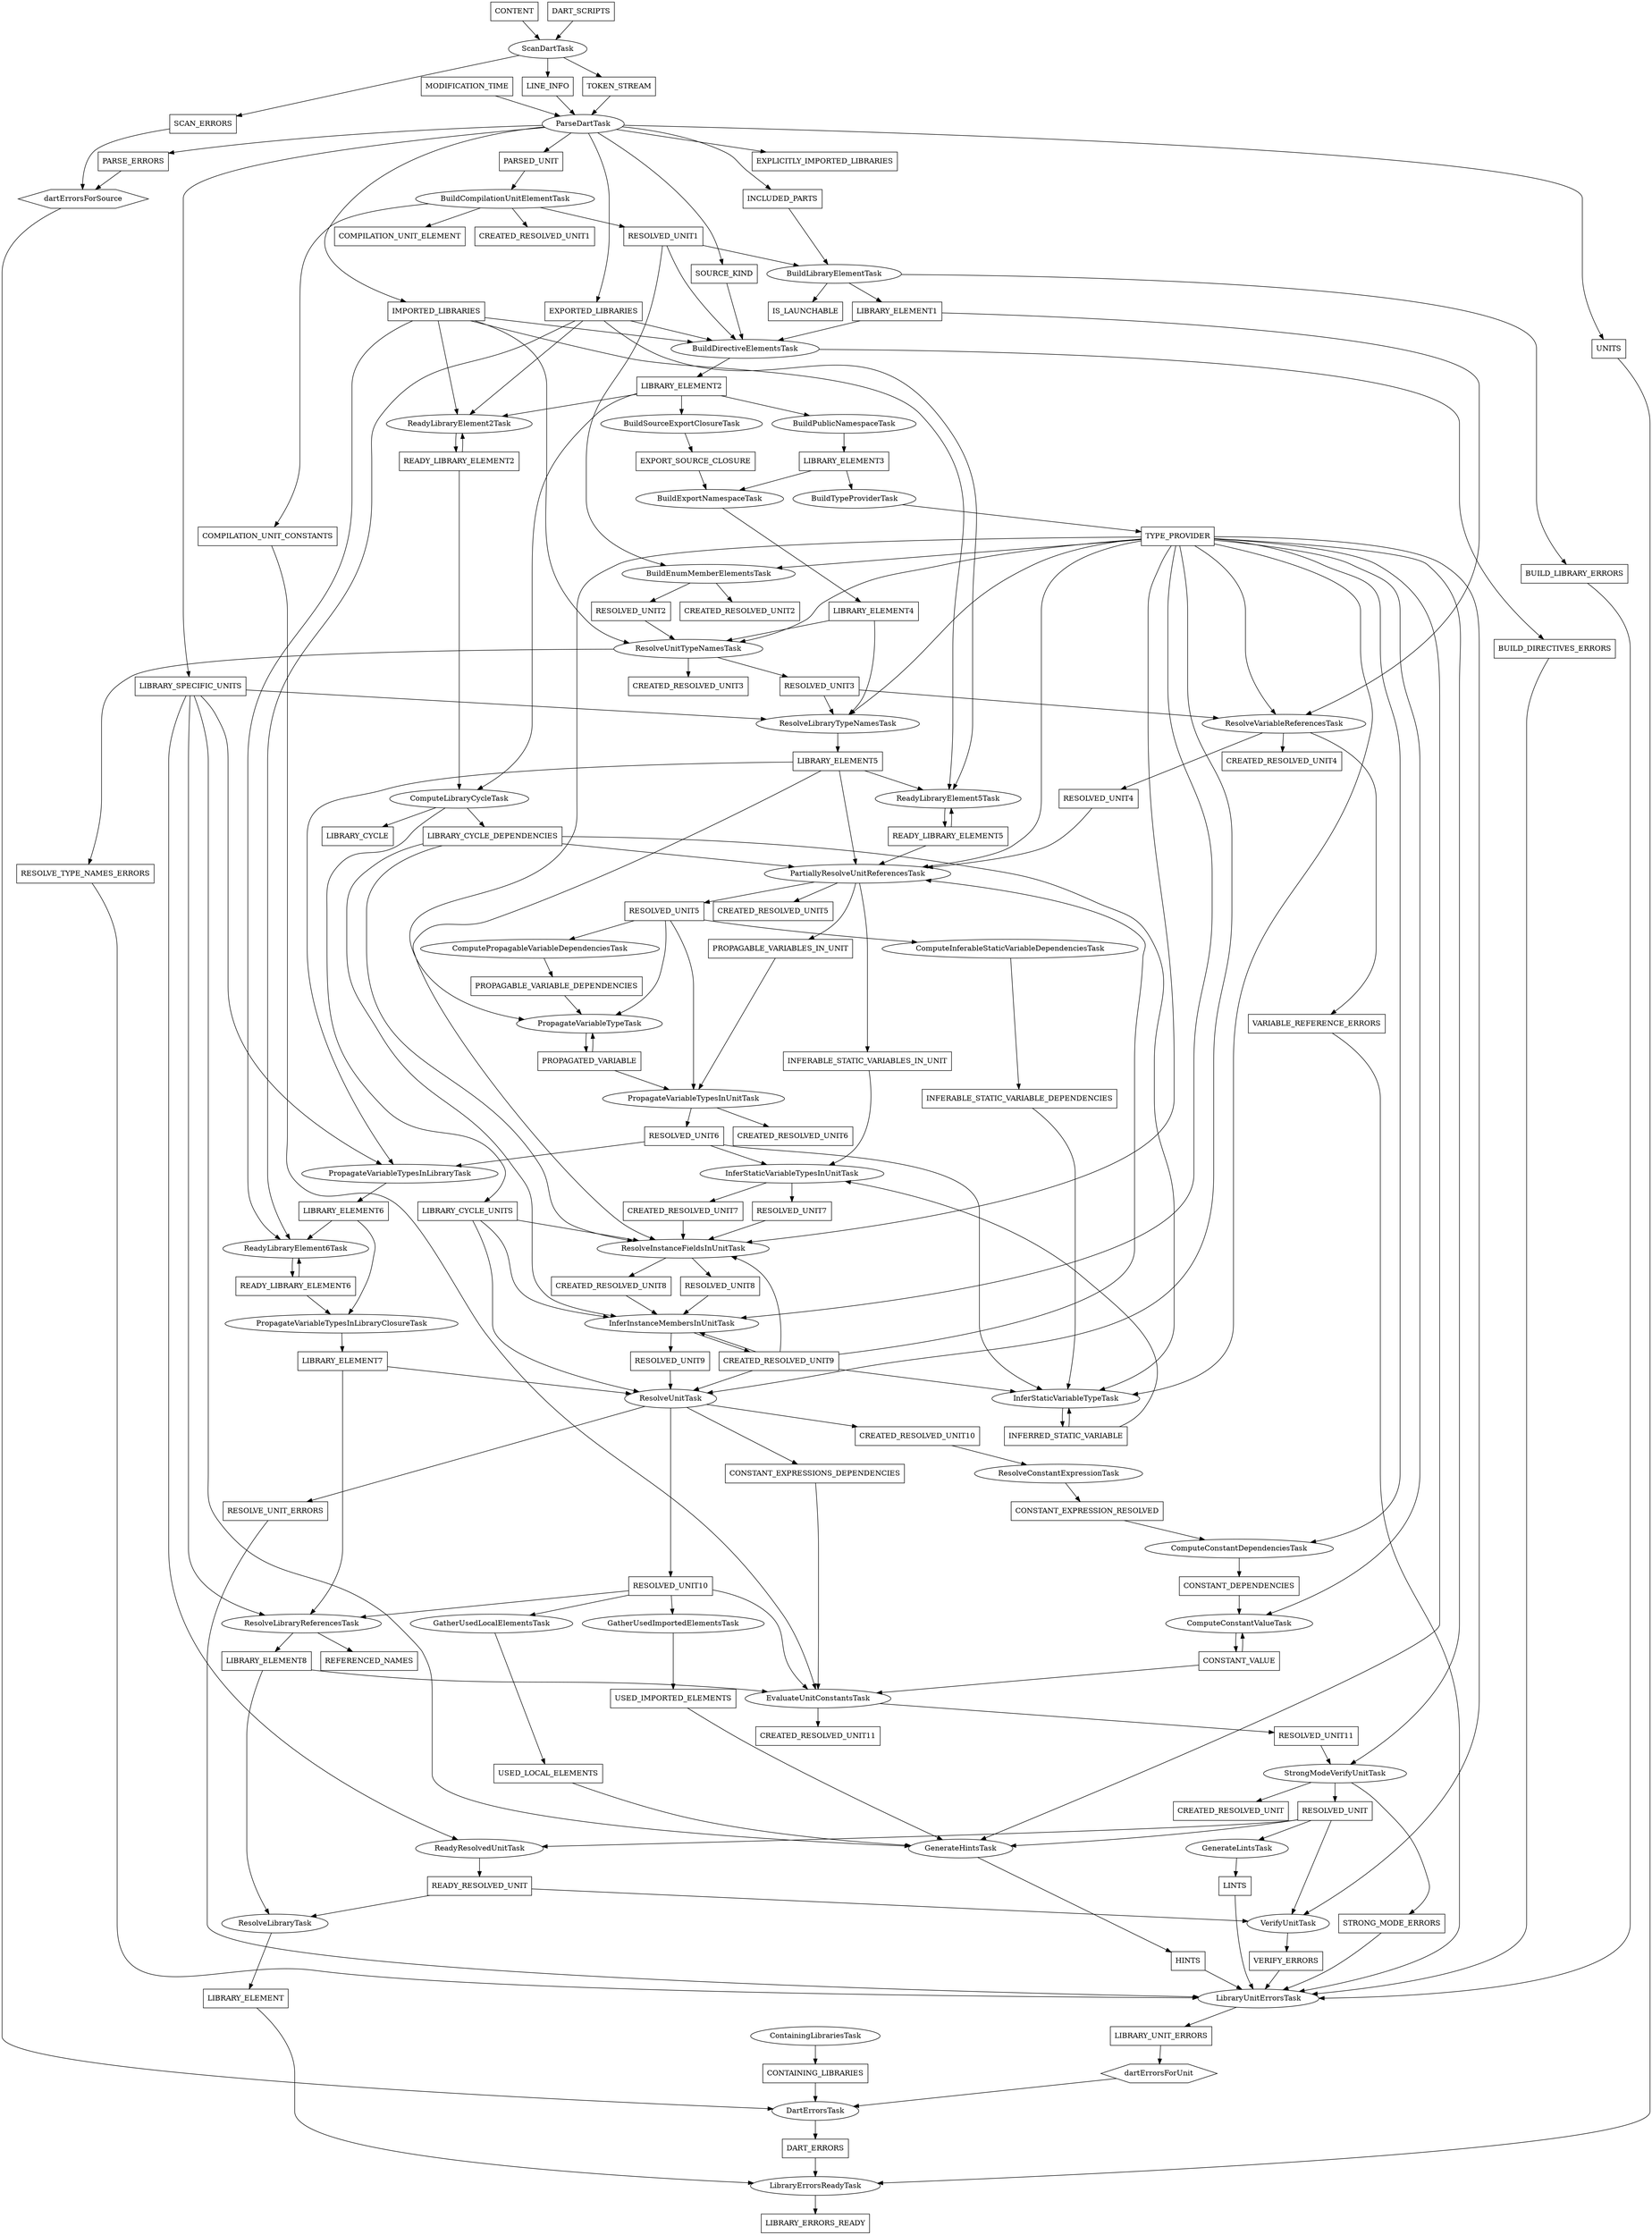 // Copyright (c) 2015, the Dart project authors.  Please see the AUTHORS file
// for details. All rights reserved. Use of this source code is governed by a
// BSD-style license that can be found in the LICENSE file.
//
// This file has been automatically generated.  Please do not edit it manually.
// To regenerate the file, use the script
// "pkg/analyzer/tool/task_dependency_graph/generate.dart".
//
// To render this graph using Graphviz (www.graphviz.org) use the command:
// "dot tasks.dot -Tpdf -O".
digraph G {
  BUILD_DIRECTIVES_ERRORS -> LibraryUnitErrorsTask
  BUILD_DIRECTIVES_ERRORS [shape=box]
  BUILD_LIBRARY_ERRORS -> LibraryUnitErrorsTask
  BUILD_LIBRARY_ERRORS [shape=box]
  BuildCompilationUnitElementTask -> COMPILATION_UNIT_CONSTANTS
  BuildCompilationUnitElementTask -> COMPILATION_UNIT_ELEMENT
  BuildCompilationUnitElementTask -> CREATED_RESOLVED_UNIT1
  BuildCompilationUnitElementTask -> RESOLVED_UNIT1
  BuildDirectiveElementsTask -> BUILD_DIRECTIVES_ERRORS
  BuildDirectiveElementsTask -> LIBRARY_ELEMENT2
  BuildEnumMemberElementsTask -> CREATED_RESOLVED_UNIT2
  BuildEnumMemberElementsTask -> RESOLVED_UNIT2
  BuildExportNamespaceTask -> LIBRARY_ELEMENT4
  BuildLibraryElementTask -> BUILD_LIBRARY_ERRORS
  BuildLibraryElementTask -> IS_LAUNCHABLE
  BuildLibraryElementTask -> LIBRARY_ELEMENT1
  BuildPublicNamespaceTask -> LIBRARY_ELEMENT3
  BuildSourceExportClosureTask -> EXPORT_SOURCE_CLOSURE
  BuildTypeProviderTask -> TYPE_PROVIDER
  COMPILATION_UNIT_CONSTANTS -> EvaluateUnitConstantsTask
  COMPILATION_UNIT_CONSTANTS [shape=box]
  COMPILATION_UNIT_ELEMENT [shape=box]
  CONSTANT_DEPENDENCIES -> ComputeConstantValueTask
  CONSTANT_DEPENDENCIES [shape=box]
  CONSTANT_EXPRESSIONS_DEPENDENCIES -> EvaluateUnitConstantsTask
  CONSTANT_EXPRESSIONS_DEPENDENCIES [shape=box]
  CONSTANT_EXPRESSION_RESOLVED -> ComputeConstantDependenciesTask
  CONSTANT_EXPRESSION_RESOLVED [shape=box]
  CONSTANT_VALUE -> ComputeConstantValueTask
  CONSTANT_VALUE -> EvaluateUnitConstantsTask
  CONSTANT_VALUE [shape=box]
  CONTAINING_LIBRARIES -> DartErrorsTask
  CONTAINING_LIBRARIES [shape=box]
  CONTENT -> ScanDartTask
  CONTENT [shape=box]
  CREATED_RESOLVED_UNIT [shape=box]
  CREATED_RESOLVED_UNIT1 [shape=box]
  CREATED_RESOLVED_UNIT10 -> ResolveConstantExpressionTask
  CREATED_RESOLVED_UNIT10 [shape=box]
  CREATED_RESOLVED_UNIT11 [shape=box]
  CREATED_RESOLVED_UNIT2 [shape=box]
  CREATED_RESOLVED_UNIT3 [shape=box]
  CREATED_RESOLVED_UNIT4 [shape=box]
  CREATED_RESOLVED_UNIT5 [shape=box]
  CREATED_RESOLVED_UNIT6 [shape=box]
  CREATED_RESOLVED_UNIT7 -> ResolveInstanceFieldsInUnitTask
  CREATED_RESOLVED_UNIT7 [shape=box]
  CREATED_RESOLVED_UNIT8 -> InferInstanceMembersInUnitTask
  CREATED_RESOLVED_UNIT8 [shape=box]
  CREATED_RESOLVED_UNIT9 -> InferInstanceMembersInUnitTask
  CREATED_RESOLVED_UNIT9 -> InferStaticVariableTypeTask
  CREATED_RESOLVED_UNIT9 -> PartiallyResolveUnitReferencesTask
  CREATED_RESOLVED_UNIT9 -> ResolveInstanceFieldsInUnitTask
  CREATED_RESOLVED_UNIT9 -> ResolveUnitTask
  CREATED_RESOLVED_UNIT9 [shape=box]
  ComputeConstantDependenciesTask -> CONSTANT_DEPENDENCIES
  ComputeConstantValueTask -> CONSTANT_VALUE
  ComputeInferableStaticVariableDependenciesTask -> INFERABLE_STATIC_VARIABLE_DEPENDENCIES
  ComputeLibraryCycleTask -> LIBRARY_CYCLE
  ComputeLibraryCycleTask -> LIBRARY_CYCLE_DEPENDENCIES
  ComputeLibraryCycleTask -> LIBRARY_CYCLE_UNITS
  ComputePropagableVariableDependenciesTask -> PROPAGABLE_VARIABLE_DEPENDENCIES
  ContainingLibrariesTask -> CONTAINING_LIBRARIES
  DART_ERRORS -> LibraryErrorsReadyTask
  DART_ERRORS [shape=box]
  DART_SCRIPTS -> ScanDartTask
  DART_SCRIPTS [shape=box]
  DartErrorsTask -> DART_ERRORS
  EXPLICITLY_IMPORTED_LIBRARIES [shape=box]
  EXPORTED_LIBRARIES -> BuildDirectiveElementsTask
  EXPORTED_LIBRARIES -> ReadyLibraryElement2Task
  EXPORTED_LIBRARIES -> ReadyLibraryElement5Task
  EXPORTED_LIBRARIES -> ReadyLibraryElement6Task
  EXPORTED_LIBRARIES [shape=box]
  EXPORT_SOURCE_CLOSURE -> BuildExportNamespaceTask
  EXPORT_SOURCE_CLOSURE [shape=box]
  EvaluateUnitConstantsTask -> CREATED_RESOLVED_UNIT11
  EvaluateUnitConstantsTask -> RESOLVED_UNIT11
  GatherUsedImportedElementsTask -> USED_IMPORTED_ELEMENTS
  GatherUsedLocalElementsTask -> USED_LOCAL_ELEMENTS
  GenerateHintsTask -> HINTS
  GenerateLintsTask -> LINTS
  HINTS -> LibraryUnitErrorsTask
  HINTS [shape=box]
  IMPORTED_LIBRARIES -> BuildDirectiveElementsTask
  IMPORTED_LIBRARIES -> ReadyLibraryElement2Task
  IMPORTED_LIBRARIES -> ReadyLibraryElement5Task
  IMPORTED_LIBRARIES -> ReadyLibraryElement6Task
  IMPORTED_LIBRARIES -> ResolveUnitTypeNamesTask
  IMPORTED_LIBRARIES [shape=box]
  INCLUDED_PARTS -> BuildLibraryElementTask
  INCLUDED_PARTS [shape=box]
  INFERABLE_STATIC_VARIABLES_IN_UNIT -> InferStaticVariableTypesInUnitTask
  INFERABLE_STATIC_VARIABLES_IN_UNIT [shape=box]
  INFERABLE_STATIC_VARIABLE_DEPENDENCIES -> InferStaticVariableTypeTask
  INFERABLE_STATIC_VARIABLE_DEPENDENCIES [shape=box]
  INFERRED_STATIC_VARIABLE -> InferStaticVariableTypeTask
  INFERRED_STATIC_VARIABLE -> InferStaticVariableTypesInUnitTask
  INFERRED_STATIC_VARIABLE [shape=box]
  IS_LAUNCHABLE [shape=box]
  InferInstanceMembersInUnitTask -> CREATED_RESOLVED_UNIT9
  InferInstanceMembersInUnitTask -> RESOLVED_UNIT9
  InferStaticVariableTypeTask -> INFERRED_STATIC_VARIABLE
  InferStaticVariableTypesInUnitTask -> CREATED_RESOLVED_UNIT7
  InferStaticVariableTypesInUnitTask -> RESOLVED_UNIT7
  LIBRARY_CYCLE [shape=box]
  LIBRARY_CYCLE_DEPENDENCIES -> InferInstanceMembersInUnitTask
  LIBRARY_CYCLE_DEPENDENCIES -> InferStaticVariableTypeTask
  LIBRARY_CYCLE_DEPENDENCIES -> PartiallyResolveUnitReferencesTask
  LIBRARY_CYCLE_DEPENDENCIES -> ResolveInstanceFieldsInUnitTask
  LIBRARY_CYCLE_DEPENDENCIES [shape=box]
  LIBRARY_CYCLE_UNITS -> InferInstanceMembersInUnitTask
  LIBRARY_CYCLE_UNITS -> ResolveInstanceFieldsInUnitTask
  LIBRARY_CYCLE_UNITS -> ResolveUnitTask
  LIBRARY_CYCLE_UNITS [shape=box]
  LIBRARY_ELEMENT -> LibraryErrorsReadyTask
  LIBRARY_ELEMENT [shape=box]
  LIBRARY_ELEMENT1 -> BuildDirectiveElementsTask
  LIBRARY_ELEMENT1 -> ResolveVariableReferencesTask
  LIBRARY_ELEMENT1 [shape=box]
  LIBRARY_ELEMENT2 -> BuildPublicNamespaceTask
  LIBRARY_ELEMENT2 -> BuildSourceExportClosureTask
  LIBRARY_ELEMENT2 -> ComputeLibraryCycleTask
  LIBRARY_ELEMENT2 -> ReadyLibraryElement2Task
  LIBRARY_ELEMENT2 [shape=box]
  LIBRARY_ELEMENT3 -> BuildExportNamespaceTask
  LIBRARY_ELEMENT3 -> BuildTypeProviderTask
  LIBRARY_ELEMENT3 [shape=box]
  LIBRARY_ELEMENT4 -> ResolveLibraryTypeNamesTask
  LIBRARY_ELEMENT4 -> ResolveUnitTypeNamesTask
  LIBRARY_ELEMENT4 [shape=box]
  LIBRARY_ELEMENT5 -> PartiallyResolveUnitReferencesTask
  LIBRARY_ELEMENT5 -> PropagateVariableTypesInLibraryTask
  LIBRARY_ELEMENT5 -> ReadyLibraryElement5Task
  LIBRARY_ELEMENT5 -> ResolveInstanceFieldsInUnitTask
  LIBRARY_ELEMENT5 [shape=box]
  LIBRARY_ELEMENT6 -> PropagateVariableTypesInLibraryClosureTask
  LIBRARY_ELEMENT6 -> ReadyLibraryElement6Task
  LIBRARY_ELEMENT6 [shape=box]
  LIBRARY_ELEMENT7 -> ResolveLibraryReferencesTask
  LIBRARY_ELEMENT7 -> ResolveUnitTask
  LIBRARY_ELEMENT7 [shape=box]
  LIBRARY_ELEMENT8 -> EvaluateUnitConstantsTask
  LIBRARY_ELEMENT8 -> ResolveLibraryTask
  LIBRARY_ELEMENT8 [shape=box]
  LIBRARY_ERRORS_READY [shape=box]
  LIBRARY_SPECIFIC_UNITS -> GenerateHintsTask
  LIBRARY_SPECIFIC_UNITS -> PropagateVariableTypesInLibraryTask
  LIBRARY_SPECIFIC_UNITS -> ReadyResolvedUnitTask
  LIBRARY_SPECIFIC_UNITS -> ResolveLibraryReferencesTask
  LIBRARY_SPECIFIC_UNITS -> ResolveLibraryTypeNamesTask
  LIBRARY_SPECIFIC_UNITS [shape=box]
  LIBRARY_UNIT_ERRORS -> dartErrorsForUnit
  LIBRARY_UNIT_ERRORS [shape=box]
  LINE_INFO -> ParseDartTask
  LINE_INFO [shape=box]
  LINTS -> LibraryUnitErrorsTask
  LINTS [shape=box]
  LibraryErrorsReadyTask -> LIBRARY_ERRORS_READY
  LibraryUnitErrorsTask -> LIBRARY_UNIT_ERRORS
  MODIFICATION_TIME -> ParseDartTask
  MODIFICATION_TIME [shape=box]
  PARSED_UNIT -> BuildCompilationUnitElementTask
  PARSED_UNIT [shape=box]
  PARSE_ERRORS -> dartErrorsForSource
  PARSE_ERRORS [shape=box]
  PROPAGABLE_VARIABLES_IN_UNIT -> PropagateVariableTypesInUnitTask
  PROPAGABLE_VARIABLES_IN_UNIT [shape=box]
  PROPAGABLE_VARIABLE_DEPENDENCIES -> PropagateVariableTypeTask
  PROPAGABLE_VARIABLE_DEPENDENCIES [shape=box]
  PROPAGATED_VARIABLE -> PropagateVariableTypeTask
  PROPAGATED_VARIABLE -> PropagateVariableTypesInUnitTask
  PROPAGATED_VARIABLE [shape=box]
  ParseDartTask -> EXPLICITLY_IMPORTED_LIBRARIES
  ParseDartTask -> EXPORTED_LIBRARIES
  ParseDartTask -> IMPORTED_LIBRARIES
  ParseDartTask -> INCLUDED_PARTS
  ParseDartTask -> LIBRARY_SPECIFIC_UNITS
  ParseDartTask -> PARSED_UNIT
  ParseDartTask -> PARSE_ERRORS
  ParseDartTask -> SOURCE_KIND
  ParseDartTask -> UNITS
  PartiallyResolveUnitReferencesTask -> CREATED_RESOLVED_UNIT5
  PartiallyResolveUnitReferencesTask -> INFERABLE_STATIC_VARIABLES_IN_UNIT
  PartiallyResolveUnitReferencesTask -> PROPAGABLE_VARIABLES_IN_UNIT
  PartiallyResolveUnitReferencesTask -> RESOLVED_UNIT5
  PropagateVariableTypeTask -> PROPAGATED_VARIABLE
  PropagateVariableTypesInLibraryClosureTask -> LIBRARY_ELEMENT7
  PropagateVariableTypesInLibraryTask -> LIBRARY_ELEMENT6
  PropagateVariableTypesInUnitTask -> CREATED_RESOLVED_UNIT6
  PropagateVariableTypesInUnitTask -> RESOLVED_UNIT6
  READY_LIBRARY_ELEMENT2 -> ComputeLibraryCycleTask
  READY_LIBRARY_ELEMENT2 -> ReadyLibraryElement2Task
  READY_LIBRARY_ELEMENT2 [shape=box]
  READY_LIBRARY_ELEMENT5 -> PartiallyResolveUnitReferencesTask
  READY_LIBRARY_ELEMENT5 -> ReadyLibraryElement5Task
  READY_LIBRARY_ELEMENT5 [shape=box]
  READY_LIBRARY_ELEMENT6 -> PropagateVariableTypesInLibraryClosureTask
  READY_LIBRARY_ELEMENT6 -> ReadyLibraryElement6Task
  READY_LIBRARY_ELEMENT6 [shape=box]
  READY_RESOLVED_UNIT -> ResolveLibraryTask
  READY_RESOLVED_UNIT -> VerifyUnitTask
  READY_RESOLVED_UNIT [shape=box]
  REFERENCED_NAMES [shape=box]
  RESOLVED_UNIT -> GenerateHintsTask
  RESOLVED_UNIT -> GenerateLintsTask
  RESOLVED_UNIT -> ReadyResolvedUnitTask
  RESOLVED_UNIT -> VerifyUnitTask
  RESOLVED_UNIT [shape=box]
  RESOLVED_UNIT1 -> BuildDirectiveElementsTask
  RESOLVED_UNIT1 -> BuildEnumMemberElementsTask
  RESOLVED_UNIT1 -> BuildLibraryElementTask
  RESOLVED_UNIT1 [shape=box]
  RESOLVED_UNIT10 -> EvaluateUnitConstantsTask
  RESOLVED_UNIT10 -> GatherUsedImportedElementsTask
  RESOLVED_UNIT10 -> GatherUsedLocalElementsTask
  RESOLVED_UNIT10 -> ResolveLibraryReferencesTask
  RESOLVED_UNIT10 [shape=box]
  RESOLVED_UNIT11 -> StrongModeVerifyUnitTask
  RESOLVED_UNIT11 [shape=box]
  RESOLVED_UNIT2 -> ResolveUnitTypeNamesTask
  RESOLVED_UNIT2 [shape=box]
  RESOLVED_UNIT3 -> ResolveLibraryTypeNamesTask
  RESOLVED_UNIT3 -> ResolveVariableReferencesTask
  RESOLVED_UNIT3 [shape=box]
  RESOLVED_UNIT4 -> PartiallyResolveUnitReferencesTask
  RESOLVED_UNIT4 [shape=box]
  RESOLVED_UNIT5 -> ComputeInferableStaticVariableDependenciesTask
  RESOLVED_UNIT5 -> ComputePropagableVariableDependenciesTask
  RESOLVED_UNIT5 -> PropagateVariableTypeTask
  RESOLVED_UNIT5 -> PropagateVariableTypesInUnitTask
  RESOLVED_UNIT5 [shape=box]
  RESOLVED_UNIT6 -> InferStaticVariableTypeTask
  RESOLVED_UNIT6 -> InferStaticVariableTypesInUnitTask
  RESOLVED_UNIT6 -> PropagateVariableTypesInLibraryTask
  RESOLVED_UNIT6 [shape=box]
  RESOLVED_UNIT7 -> ResolveInstanceFieldsInUnitTask
  RESOLVED_UNIT7 [shape=box]
  RESOLVED_UNIT8 -> InferInstanceMembersInUnitTask
  RESOLVED_UNIT8 [shape=box]
  RESOLVED_UNIT9 -> ResolveUnitTask
  RESOLVED_UNIT9 [shape=box]
  RESOLVE_TYPE_NAMES_ERRORS -> LibraryUnitErrorsTask
  RESOLVE_TYPE_NAMES_ERRORS [shape=box]
  RESOLVE_UNIT_ERRORS -> LibraryUnitErrorsTask
  RESOLVE_UNIT_ERRORS [shape=box]
  ReadyLibraryElement2Task -> READY_LIBRARY_ELEMENT2
  ReadyLibraryElement5Task -> READY_LIBRARY_ELEMENT5
  ReadyLibraryElement6Task -> READY_LIBRARY_ELEMENT6
  ReadyResolvedUnitTask -> READY_RESOLVED_UNIT
  ResolveConstantExpressionTask -> CONSTANT_EXPRESSION_RESOLVED
  ResolveInstanceFieldsInUnitTask -> CREATED_RESOLVED_UNIT8
  ResolveInstanceFieldsInUnitTask -> RESOLVED_UNIT8
  ResolveLibraryReferencesTask -> LIBRARY_ELEMENT8
  ResolveLibraryReferencesTask -> REFERENCED_NAMES
  ResolveLibraryTask -> LIBRARY_ELEMENT
  ResolveLibraryTypeNamesTask -> LIBRARY_ELEMENT5
  ResolveUnitTask -> CONSTANT_EXPRESSIONS_DEPENDENCIES
  ResolveUnitTask -> CREATED_RESOLVED_UNIT10
  ResolveUnitTask -> RESOLVED_UNIT10
  ResolveUnitTask -> RESOLVE_UNIT_ERRORS
  ResolveUnitTypeNamesTask -> CREATED_RESOLVED_UNIT3
  ResolveUnitTypeNamesTask -> RESOLVED_UNIT3
  ResolveUnitTypeNamesTask -> RESOLVE_TYPE_NAMES_ERRORS
  ResolveVariableReferencesTask -> CREATED_RESOLVED_UNIT4
  ResolveVariableReferencesTask -> RESOLVED_UNIT4
  ResolveVariableReferencesTask -> VARIABLE_REFERENCE_ERRORS
  SCAN_ERRORS -> dartErrorsForSource
  SCAN_ERRORS [shape=box]
  SOURCE_KIND -> BuildDirectiveElementsTask
  SOURCE_KIND [shape=box]
  STRONG_MODE_ERRORS -> LibraryUnitErrorsTask
  STRONG_MODE_ERRORS [shape=box]
  ScanDartTask -> LINE_INFO
  ScanDartTask -> SCAN_ERRORS
  ScanDartTask -> TOKEN_STREAM
  StrongModeVerifyUnitTask -> CREATED_RESOLVED_UNIT
  StrongModeVerifyUnitTask -> RESOLVED_UNIT
  StrongModeVerifyUnitTask -> STRONG_MODE_ERRORS
  TOKEN_STREAM -> ParseDartTask
  TOKEN_STREAM [shape=box]
  TYPE_PROVIDER -> BuildEnumMemberElementsTask
  TYPE_PROVIDER -> ComputeConstantDependenciesTask
  TYPE_PROVIDER -> ComputeConstantValueTask
  TYPE_PROVIDER -> GenerateHintsTask
  TYPE_PROVIDER -> InferInstanceMembersInUnitTask
  TYPE_PROVIDER -> InferStaticVariableTypeTask
  TYPE_PROVIDER -> PartiallyResolveUnitReferencesTask
  TYPE_PROVIDER -> PropagateVariableTypeTask
  TYPE_PROVIDER -> ResolveInstanceFieldsInUnitTask
  TYPE_PROVIDER -> ResolveLibraryTypeNamesTask
  TYPE_PROVIDER -> ResolveUnitTask
  TYPE_PROVIDER -> ResolveUnitTypeNamesTask
  TYPE_PROVIDER -> ResolveVariableReferencesTask
  TYPE_PROVIDER -> StrongModeVerifyUnitTask
  TYPE_PROVIDER -> VerifyUnitTask
  TYPE_PROVIDER [shape=box]
  UNITS -> LibraryErrorsReadyTask
  UNITS [shape=box]
  USED_IMPORTED_ELEMENTS -> GenerateHintsTask
  USED_IMPORTED_ELEMENTS [shape=box]
  USED_LOCAL_ELEMENTS -> GenerateHintsTask
  USED_LOCAL_ELEMENTS [shape=box]
  VARIABLE_REFERENCE_ERRORS -> LibraryUnitErrorsTask
  VARIABLE_REFERENCE_ERRORS [shape=box]
  VERIFY_ERRORS -> LibraryUnitErrorsTask
  VERIFY_ERRORS [shape=box]
  VerifyUnitTask -> VERIFY_ERRORS
  dartErrorsForSource -> DartErrorsTask
  dartErrorsForSource [shape=hexagon]
  dartErrorsForUnit -> DartErrorsTask
  dartErrorsForUnit [shape=hexagon]
}
